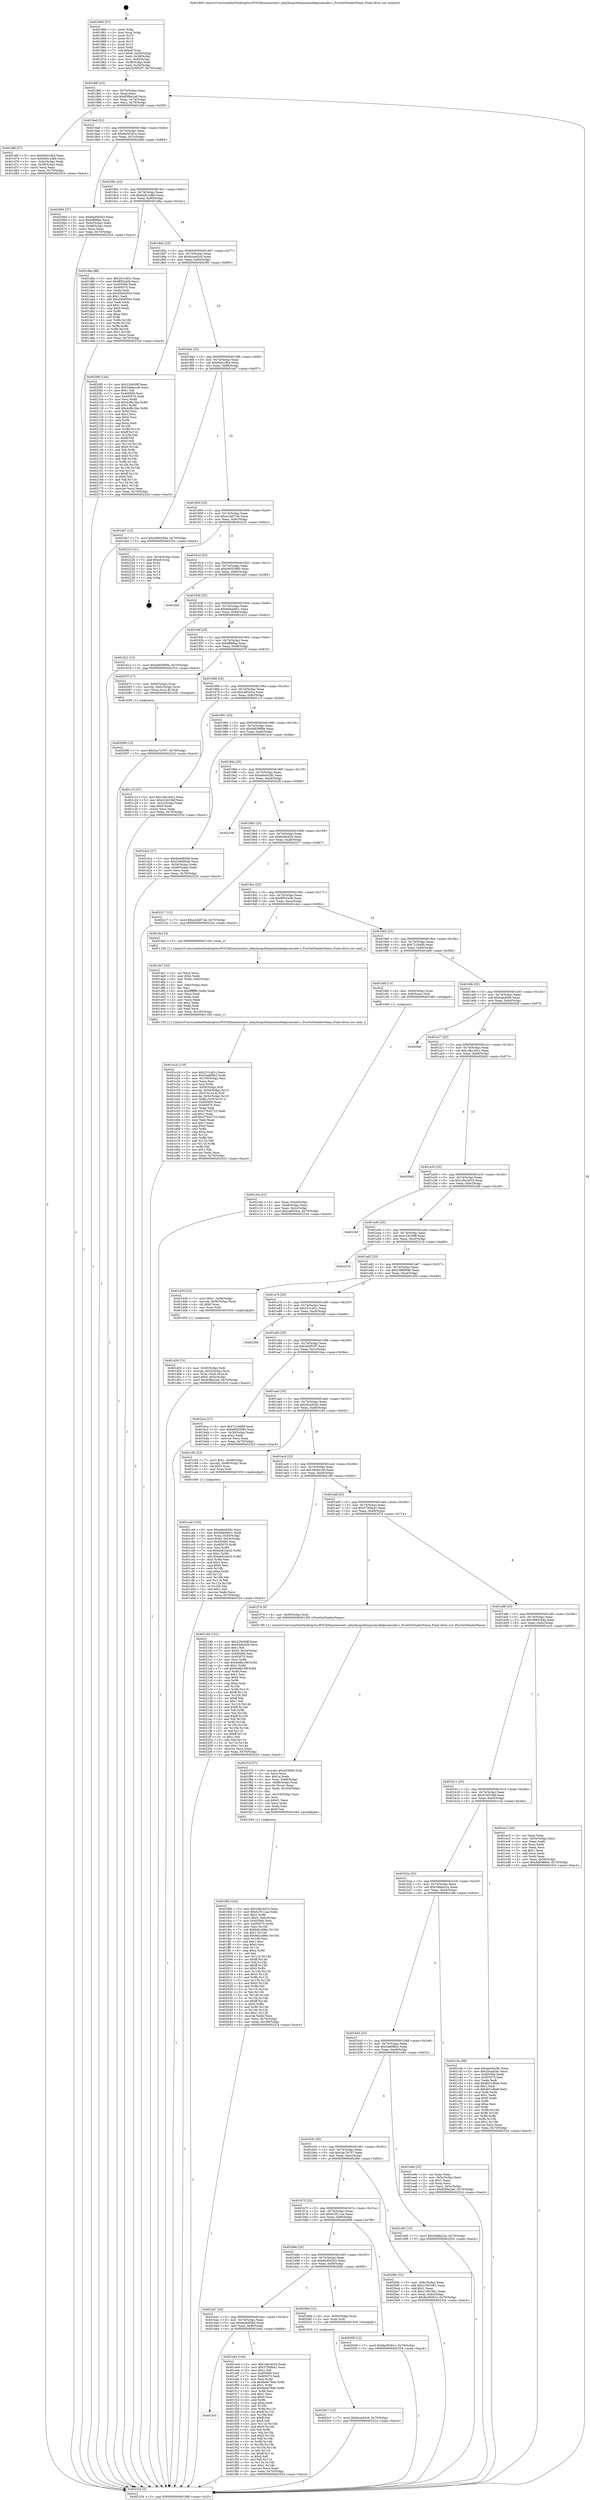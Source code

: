 digraph "0x401860" {
  label = "0x401860 (/mnt/c/Users/mathe/Desktop/tcc/POCII/binaries/extr_labq3map2libspicomodelpicomodel.c_PicoGetShaderName_Final-ollvm.out::main(0))"
  labelloc = "t"
  node[shape=record]

  Entry [label="",width=0.3,height=0.3,shape=circle,fillcolor=black,style=filled]
  "0x40188f" [label="{
     0x40188f [23]\l
     | [instrs]\l
     &nbsp;&nbsp;0x40188f \<+3\>: mov -0x70(%rbp),%eax\l
     &nbsp;&nbsp;0x401892 \<+2\>: mov %eax,%ecx\l
     &nbsp;&nbsp;0x401894 \<+6\>: sub $0x83fbe2a9,%ecx\l
     &nbsp;&nbsp;0x40189a \<+3\>: mov %eax,-0x74(%rbp)\l
     &nbsp;&nbsp;0x40189d \<+3\>: mov %ecx,-0x78(%rbp)\l
     &nbsp;&nbsp;0x4018a0 \<+6\>: je 0000000000401d6f \<main+0x50f\>\l
  }"]
  "0x401d6f" [label="{
     0x401d6f [27]\l
     | [instrs]\l
     &nbsp;&nbsp;0x401d6f \<+5\>: mov $0x9dd1cfb4,%eax\l
     &nbsp;&nbsp;0x401d74 \<+5\>: mov $0x9a5c1dbb,%ecx\l
     &nbsp;&nbsp;0x401d79 \<+3\>: mov -0x5c(%rbp),%edx\l
     &nbsp;&nbsp;0x401d7c \<+3\>: cmp -0x58(%rbp),%edx\l
     &nbsp;&nbsp;0x401d7f \<+3\>: cmovl %ecx,%eax\l
     &nbsp;&nbsp;0x401d82 \<+3\>: mov %eax,-0x70(%rbp)\l
     &nbsp;&nbsp;0x401d85 \<+5\>: jmp 0000000000402324 \<main+0xac4\>\l
  }"]
  "0x4018a6" [label="{
     0x4018a6 [22]\l
     | [instrs]\l
     &nbsp;&nbsp;0x4018a6 \<+5\>: jmp 00000000004018ab \<main+0x4b\>\l
     &nbsp;&nbsp;0x4018ab \<+3\>: mov -0x74(%rbp),%eax\l
     &nbsp;&nbsp;0x4018ae \<+5\>: sub $0x8a39281e,%eax\l
     &nbsp;&nbsp;0x4018b3 \<+3\>: mov %eax,-0x7c(%rbp)\l
     &nbsp;&nbsp;0x4018b6 \<+6\>: je 0000000000402064 \<main+0x804\>\l
  }"]
  Exit [label="",width=0.3,height=0.3,shape=circle,fillcolor=black,style=filled,peripheries=2]
  "0x402064" [label="{
     0x402064 [27]\l
     | [instrs]\l
     &nbsp;&nbsp;0x402064 \<+5\>: mov $0x6bd563b3,%eax\l
     &nbsp;&nbsp;0x402069 \<+5\>: mov $0xbff4ffaa,%ecx\l
     &nbsp;&nbsp;0x40206e \<+3\>: mov -0x6c(%rbp),%edx\l
     &nbsp;&nbsp;0x402071 \<+3\>: cmp -0x48(%rbp),%edx\l
     &nbsp;&nbsp;0x402074 \<+3\>: cmovl %ecx,%eax\l
     &nbsp;&nbsp;0x402077 \<+3\>: mov %eax,-0x70(%rbp)\l
     &nbsp;&nbsp;0x40207a \<+5\>: jmp 0000000000402324 \<main+0xac4\>\l
  }"]
  "0x4018bc" [label="{
     0x4018bc [22]\l
     | [instrs]\l
     &nbsp;&nbsp;0x4018bc \<+5\>: jmp 00000000004018c1 \<main+0x61\>\l
     &nbsp;&nbsp;0x4018c1 \<+3\>: mov -0x74(%rbp),%eax\l
     &nbsp;&nbsp;0x4018c4 \<+5\>: sub $0x9a5c1dbb,%eax\l
     &nbsp;&nbsp;0x4018c9 \<+3\>: mov %eax,-0x80(%rbp)\l
     &nbsp;&nbsp;0x4018cc \<+6\>: je 0000000000401d8a \<main+0x52a\>\l
  }"]
  "0x4020c7" [label="{
     0x4020c7 [12]\l
     | [instrs]\l
     &nbsp;&nbsp;0x4020c7 \<+7\>: movl $0x9cced3c6,-0x70(%rbp)\l
     &nbsp;&nbsp;0x4020ce \<+5\>: jmp 0000000000402324 \<main+0xac4\>\l
  }"]
  "0x401d8a" [label="{
     0x401d8a [88]\l
     | [instrs]\l
     &nbsp;&nbsp;0x401d8a \<+5\>: mov $0x251c4f1c,%eax\l
     &nbsp;&nbsp;0x401d8f \<+5\>: mov $0xff302a0b,%ecx\l
     &nbsp;&nbsp;0x401d94 \<+7\>: mov 0x405060,%edx\l
     &nbsp;&nbsp;0x401d9b \<+7\>: mov 0x405070,%esi\l
     &nbsp;&nbsp;0x401da2 \<+2\>: mov %edx,%edi\l
     &nbsp;&nbsp;0x401da4 \<+6\>: sub $0xd3640504,%edi\l
     &nbsp;&nbsp;0x401daa \<+3\>: sub $0x1,%edi\l
     &nbsp;&nbsp;0x401dad \<+6\>: add $0xd3640504,%edi\l
     &nbsp;&nbsp;0x401db3 \<+3\>: imul %edi,%edx\l
     &nbsp;&nbsp;0x401db6 \<+3\>: and $0x1,%edx\l
     &nbsp;&nbsp;0x401db9 \<+3\>: cmp $0x0,%edx\l
     &nbsp;&nbsp;0x401dbc \<+4\>: sete %r8b\l
     &nbsp;&nbsp;0x401dc0 \<+3\>: cmp $0xa,%esi\l
     &nbsp;&nbsp;0x401dc3 \<+4\>: setl %r9b\l
     &nbsp;&nbsp;0x401dc7 \<+3\>: mov %r8b,%r10b\l
     &nbsp;&nbsp;0x401dca \<+3\>: and %r9b,%r10b\l
     &nbsp;&nbsp;0x401dcd \<+3\>: xor %r9b,%r8b\l
     &nbsp;&nbsp;0x401dd0 \<+3\>: or %r8b,%r10b\l
     &nbsp;&nbsp;0x401dd3 \<+4\>: test $0x1,%r10b\l
     &nbsp;&nbsp;0x401dd7 \<+3\>: cmovne %ecx,%eax\l
     &nbsp;&nbsp;0x401dda \<+3\>: mov %eax,-0x70(%rbp)\l
     &nbsp;&nbsp;0x401ddd \<+5\>: jmp 0000000000402324 \<main+0xac4\>\l
  }"]
  "0x4018d2" [label="{
     0x4018d2 [25]\l
     | [instrs]\l
     &nbsp;&nbsp;0x4018d2 \<+5\>: jmp 00000000004018d7 \<main+0x77\>\l
     &nbsp;&nbsp;0x4018d7 \<+3\>: mov -0x74(%rbp),%eax\l
     &nbsp;&nbsp;0x4018da \<+5\>: sub $0x9cced3c6,%eax\l
     &nbsp;&nbsp;0x4018df \<+6\>: mov %eax,-0x84(%rbp)\l
     &nbsp;&nbsp;0x4018e5 \<+6\>: je 00000000004020f0 \<main+0x890\>\l
  }"]
  "0x402090" [label="{
     0x402090 [12]\l
     | [instrs]\l
     &nbsp;&nbsp;0x402090 \<+7\>: movl $0x5ac7a707,-0x70(%rbp)\l
     &nbsp;&nbsp;0x402097 \<+5\>: jmp 0000000000402324 \<main+0xac4\>\l
  }"]
  "0x4020f0" [label="{
     0x4020f0 [144]\l
     | [instrs]\l
     &nbsp;&nbsp;0x4020f0 \<+5\>: mov $0x229c00ff,%eax\l
     &nbsp;&nbsp;0x4020f5 \<+5\>: mov $0x34ebe1ab,%ecx\l
     &nbsp;&nbsp;0x4020fa \<+2\>: mov $0x1,%dl\l
     &nbsp;&nbsp;0x4020fc \<+7\>: mov 0x405060,%esi\l
     &nbsp;&nbsp;0x402103 \<+7\>: mov 0x405070,%edi\l
     &nbsp;&nbsp;0x40210a \<+3\>: mov %esi,%r8d\l
     &nbsp;&nbsp;0x40210d \<+7\>: sub $0x4cf8c2be,%r8d\l
     &nbsp;&nbsp;0x402114 \<+4\>: sub $0x1,%r8d\l
     &nbsp;&nbsp;0x402118 \<+7\>: add $0x4cf8c2be,%r8d\l
     &nbsp;&nbsp;0x40211f \<+4\>: imul %r8d,%esi\l
     &nbsp;&nbsp;0x402123 \<+3\>: and $0x1,%esi\l
     &nbsp;&nbsp;0x402126 \<+3\>: cmp $0x0,%esi\l
     &nbsp;&nbsp;0x402129 \<+4\>: sete %r9b\l
     &nbsp;&nbsp;0x40212d \<+3\>: cmp $0xa,%edi\l
     &nbsp;&nbsp;0x402130 \<+4\>: setl %r10b\l
     &nbsp;&nbsp;0x402134 \<+3\>: mov %r9b,%r11b\l
     &nbsp;&nbsp;0x402137 \<+4\>: xor $0xff,%r11b\l
     &nbsp;&nbsp;0x40213b \<+3\>: mov %r10b,%bl\l
     &nbsp;&nbsp;0x40213e \<+3\>: xor $0xff,%bl\l
     &nbsp;&nbsp;0x402141 \<+3\>: xor $0x0,%dl\l
     &nbsp;&nbsp;0x402144 \<+3\>: mov %r11b,%r14b\l
     &nbsp;&nbsp;0x402147 \<+4\>: and $0x0,%r14b\l
     &nbsp;&nbsp;0x40214b \<+3\>: and %dl,%r9b\l
     &nbsp;&nbsp;0x40214e \<+3\>: mov %bl,%r15b\l
     &nbsp;&nbsp;0x402151 \<+4\>: and $0x0,%r15b\l
     &nbsp;&nbsp;0x402155 \<+3\>: and %dl,%r10b\l
     &nbsp;&nbsp;0x402158 \<+3\>: or %r9b,%r14b\l
     &nbsp;&nbsp;0x40215b \<+3\>: or %r10b,%r15b\l
     &nbsp;&nbsp;0x40215e \<+3\>: xor %r15b,%r14b\l
     &nbsp;&nbsp;0x402161 \<+3\>: or %bl,%r11b\l
     &nbsp;&nbsp;0x402164 \<+4\>: xor $0xff,%r11b\l
     &nbsp;&nbsp;0x402168 \<+3\>: or $0x0,%dl\l
     &nbsp;&nbsp;0x40216b \<+3\>: and %dl,%r11b\l
     &nbsp;&nbsp;0x40216e \<+3\>: or %r11b,%r14b\l
     &nbsp;&nbsp;0x402171 \<+4\>: test $0x1,%r14b\l
     &nbsp;&nbsp;0x402175 \<+3\>: cmovne %ecx,%eax\l
     &nbsp;&nbsp;0x402178 \<+3\>: mov %eax,-0x70(%rbp)\l
     &nbsp;&nbsp;0x40217b \<+5\>: jmp 0000000000402324 \<main+0xac4\>\l
  }"]
  "0x4018eb" [label="{
     0x4018eb [25]\l
     | [instrs]\l
     &nbsp;&nbsp;0x4018eb \<+5\>: jmp 00000000004018f0 \<main+0x90\>\l
     &nbsp;&nbsp;0x4018f0 \<+3\>: mov -0x74(%rbp),%eax\l
     &nbsp;&nbsp;0x4018f3 \<+5\>: sub $0x9dd1cfb4,%eax\l
     &nbsp;&nbsp;0x4018f8 \<+6\>: mov %eax,-0x88(%rbp)\l
     &nbsp;&nbsp;0x4018fe \<+6\>: je 0000000000401eb7 \<main+0x657\>\l
  }"]
  "0x401fb6" [label="{
     0x401fb6 [162]\l
     | [instrs]\l
     &nbsp;&nbsp;0x401fb6 \<+5\>: mov $0x1dbc4d1b,%ecx\l
     &nbsp;&nbsp;0x401fbb \<+5\>: mov $0x61f511aa,%edx\l
     &nbsp;&nbsp;0x401fc0 \<+3\>: mov $0x1,%r8b\l
     &nbsp;&nbsp;0x401fc3 \<+7\>: movl $0x0,-0x6c(%rbp)\l
     &nbsp;&nbsp;0x401fca \<+7\>: mov 0x405060,%esi\l
     &nbsp;&nbsp;0x401fd1 \<+8\>: mov 0x405070,%r9d\l
     &nbsp;&nbsp;0x401fd9 \<+3\>: mov %esi,%r10d\l
     &nbsp;&nbsp;0x401fdc \<+7\>: sub $0x9d2cd9bc,%r10d\l
     &nbsp;&nbsp;0x401fe3 \<+4\>: sub $0x1,%r10d\l
     &nbsp;&nbsp;0x401fe7 \<+7\>: add $0x9d2cd9bc,%r10d\l
     &nbsp;&nbsp;0x401fee \<+4\>: imul %r10d,%esi\l
     &nbsp;&nbsp;0x401ff2 \<+3\>: and $0x1,%esi\l
     &nbsp;&nbsp;0x401ff5 \<+3\>: cmp $0x0,%esi\l
     &nbsp;&nbsp;0x401ff8 \<+4\>: sete %r11b\l
     &nbsp;&nbsp;0x401ffc \<+4\>: cmp $0xa,%r9d\l
     &nbsp;&nbsp;0x402000 \<+3\>: setl %bl\l
     &nbsp;&nbsp;0x402003 \<+3\>: mov %r11b,%r14b\l
     &nbsp;&nbsp;0x402006 \<+4\>: xor $0xff,%r14b\l
     &nbsp;&nbsp;0x40200a \<+3\>: mov %bl,%r15b\l
     &nbsp;&nbsp;0x40200d \<+4\>: xor $0xff,%r15b\l
     &nbsp;&nbsp;0x402011 \<+4\>: xor $0x0,%r8b\l
     &nbsp;&nbsp;0x402015 \<+3\>: mov %r14b,%r12b\l
     &nbsp;&nbsp;0x402018 \<+4\>: and $0x0,%r12b\l
     &nbsp;&nbsp;0x40201c \<+3\>: and %r8b,%r11b\l
     &nbsp;&nbsp;0x40201f \<+3\>: mov %r15b,%r13b\l
     &nbsp;&nbsp;0x402022 \<+4\>: and $0x0,%r13b\l
     &nbsp;&nbsp;0x402026 \<+3\>: and %r8b,%bl\l
     &nbsp;&nbsp;0x402029 \<+3\>: or %r11b,%r12b\l
     &nbsp;&nbsp;0x40202c \<+3\>: or %bl,%r13b\l
     &nbsp;&nbsp;0x40202f \<+3\>: xor %r13b,%r12b\l
     &nbsp;&nbsp;0x402032 \<+3\>: or %r15b,%r14b\l
     &nbsp;&nbsp;0x402035 \<+4\>: xor $0xff,%r14b\l
     &nbsp;&nbsp;0x402039 \<+4\>: or $0x0,%r8b\l
     &nbsp;&nbsp;0x40203d \<+3\>: and %r8b,%r14b\l
     &nbsp;&nbsp;0x402040 \<+3\>: or %r14b,%r12b\l
     &nbsp;&nbsp;0x402043 \<+4\>: test $0x1,%r12b\l
     &nbsp;&nbsp;0x402047 \<+3\>: cmovne %edx,%ecx\l
     &nbsp;&nbsp;0x40204a \<+3\>: mov %ecx,-0x70(%rbp)\l
     &nbsp;&nbsp;0x40204d \<+6\>: mov %eax,-0x108(%rbp)\l
     &nbsp;&nbsp;0x402053 \<+5\>: jmp 0000000000402324 \<main+0xac4\>\l
  }"]
  "0x401eb7" [label="{
     0x401eb7 [12]\l
     | [instrs]\l
     &nbsp;&nbsp;0x401eb7 \<+7\>: movl $0x399d184a,-0x70(%rbp)\l
     &nbsp;&nbsp;0x401ebe \<+5\>: jmp 0000000000402324 \<main+0xac4\>\l
  }"]
  "0x401904" [label="{
     0x401904 [25]\l
     | [instrs]\l
     &nbsp;&nbsp;0x401904 \<+5\>: jmp 0000000000401909 \<main+0xa9\>\l
     &nbsp;&nbsp;0x401909 \<+3\>: mov -0x74(%rbp),%eax\l
     &nbsp;&nbsp;0x40190c \<+5\>: sub $0xa1dd57ab,%eax\l
     &nbsp;&nbsp;0x401911 \<+6\>: mov %eax,-0x8c(%rbp)\l
     &nbsp;&nbsp;0x401917 \<+6\>: je 0000000000402223 \<main+0x9c3\>\l
  }"]
  "0x401f7d" [label="{
     0x401f7d [57]\l
     | [instrs]\l
     &nbsp;&nbsp;0x401f7d \<+10\>: movabs $0x4030b6,%rdi\l
     &nbsp;&nbsp;0x401f87 \<+2\>: xor %ecx,%ecx\l
     &nbsp;&nbsp;0x401f89 \<+5\>: mov $0x1a,%edx\l
     &nbsp;&nbsp;0x401f8e \<+4\>: mov %rax,-0x68(%rbp)\l
     &nbsp;&nbsp;0x401f92 \<+4\>: mov -0x68(%rbp),%rax\l
     &nbsp;&nbsp;0x401f96 \<+3\>: movsbl (%rax),%eax\l
     &nbsp;&nbsp;0x401f99 \<+6\>: mov %edx,-0x104(%rbp)\l
     &nbsp;&nbsp;0x401f9f \<+1\>: cltd\l
     &nbsp;&nbsp;0x401fa0 \<+6\>: mov -0x104(%rbp),%esi\l
     &nbsp;&nbsp;0x401fa6 \<+2\>: idiv %esi\l
     &nbsp;&nbsp;0x401fa8 \<+3\>: sub $0x61,%ecx\l
     &nbsp;&nbsp;0x401fab \<+2\>: sub %ecx,%edx\l
     &nbsp;&nbsp;0x401fad \<+2\>: mov %edx,%esi\l
     &nbsp;&nbsp;0x401faf \<+2\>: mov $0x0,%al\l
     &nbsp;&nbsp;0x401fb1 \<+5\>: call 0000000000401040 \<printf@plt\>\l
     | [calls]\l
     &nbsp;&nbsp;0x401040 \{1\} (unknown)\l
  }"]
  "0x402223" [label="{
     0x402223 [21]\l
     | [instrs]\l
     &nbsp;&nbsp;0x402223 \<+3\>: mov -0x34(%rbp),%eax\l
     &nbsp;&nbsp;0x402226 \<+7\>: add $0xe8,%rsp\l
     &nbsp;&nbsp;0x40222d \<+1\>: pop %rbx\l
     &nbsp;&nbsp;0x40222e \<+2\>: pop %r12\l
     &nbsp;&nbsp;0x402230 \<+2\>: pop %r13\l
     &nbsp;&nbsp;0x402232 \<+2\>: pop %r14\l
     &nbsp;&nbsp;0x402234 \<+2\>: pop %r15\l
     &nbsp;&nbsp;0x402236 \<+1\>: pop %rbp\l
     &nbsp;&nbsp;0x402237 \<+1\>: ret\l
  }"]
  "0x40191d" [label="{
     0x40191d [25]\l
     | [instrs]\l
     &nbsp;&nbsp;0x40191d \<+5\>: jmp 0000000000401922 \<main+0xc2\>\l
     &nbsp;&nbsp;0x401922 \<+3\>: mov -0x74(%rbp),%eax\l
     &nbsp;&nbsp;0x401925 \<+5\>: sub $0xb6052980,%eax\l
     &nbsp;&nbsp;0x40192a \<+6\>: mov %eax,-0x90(%rbp)\l
     &nbsp;&nbsp;0x401930 \<+6\>: je 0000000000401be5 \<main+0x385\>\l
  }"]
  "0x401bc0" [label="{
     0x401bc0\l
  }", style=dashed]
  "0x401be5" [label="{
     0x401be5\l
  }", style=dashed]
  "0x401936" [label="{
     0x401936 [25]\l
     | [instrs]\l
     &nbsp;&nbsp;0x401936 \<+5\>: jmp 000000000040193b \<main+0xdb\>\l
     &nbsp;&nbsp;0x40193b \<+3\>: mov -0x74(%rbp),%eax\l
     &nbsp;&nbsp;0x40193e \<+5\>: sub $0xb64ab9c1,%eax\l
     &nbsp;&nbsp;0x401943 \<+6\>: mov %eax,-0x94(%rbp)\l
     &nbsp;&nbsp;0x401949 \<+6\>: je 0000000000401d12 \<main+0x4b2\>\l
  }"]
  "0x401ee4" [label="{
     0x401ee4 [144]\l
     | [instrs]\l
     &nbsp;&nbsp;0x401ee4 \<+5\>: mov $0x1dbc4d1b,%eax\l
     &nbsp;&nbsp;0x401ee9 \<+5\>: mov $0x375f4b41,%ecx\l
     &nbsp;&nbsp;0x401eee \<+2\>: mov $0x1,%dl\l
     &nbsp;&nbsp;0x401ef0 \<+7\>: mov 0x405060,%esi\l
     &nbsp;&nbsp;0x401ef7 \<+7\>: mov 0x405070,%edi\l
     &nbsp;&nbsp;0x401efe \<+3\>: mov %esi,%r8d\l
     &nbsp;&nbsp;0x401f01 \<+7\>: sub $0x9a6e79de,%r8d\l
     &nbsp;&nbsp;0x401f08 \<+4\>: sub $0x1,%r8d\l
     &nbsp;&nbsp;0x401f0c \<+7\>: add $0x9a6e79de,%r8d\l
     &nbsp;&nbsp;0x401f13 \<+4\>: imul %r8d,%esi\l
     &nbsp;&nbsp;0x401f17 \<+3\>: and $0x1,%esi\l
     &nbsp;&nbsp;0x401f1a \<+3\>: cmp $0x0,%esi\l
     &nbsp;&nbsp;0x401f1d \<+4\>: sete %r9b\l
     &nbsp;&nbsp;0x401f21 \<+3\>: cmp $0xa,%edi\l
     &nbsp;&nbsp;0x401f24 \<+4\>: setl %r10b\l
     &nbsp;&nbsp;0x401f28 \<+3\>: mov %r9b,%r11b\l
     &nbsp;&nbsp;0x401f2b \<+4\>: xor $0xff,%r11b\l
     &nbsp;&nbsp;0x401f2f \<+3\>: mov %r10b,%bl\l
     &nbsp;&nbsp;0x401f32 \<+3\>: xor $0xff,%bl\l
     &nbsp;&nbsp;0x401f35 \<+3\>: xor $0x0,%dl\l
     &nbsp;&nbsp;0x401f38 \<+3\>: mov %r11b,%r14b\l
     &nbsp;&nbsp;0x401f3b \<+4\>: and $0x0,%r14b\l
     &nbsp;&nbsp;0x401f3f \<+3\>: and %dl,%r9b\l
     &nbsp;&nbsp;0x401f42 \<+3\>: mov %bl,%r15b\l
     &nbsp;&nbsp;0x401f45 \<+4\>: and $0x0,%r15b\l
     &nbsp;&nbsp;0x401f49 \<+3\>: and %dl,%r10b\l
     &nbsp;&nbsp;0x401f4c \<+3\>: or %r9b,%r14b\l
     &nbsp;&nbsp;0x401f4f \<+3\>: or %r10b,%r15b\l
     &nbsp;&nbsp;0x401f52 \<+3\>: xor %r15b,%r14b\l
     &nbsp;&nbsp;0x401f55 \<+3\>: or %bl,%r11b\l
     &nbsp;&nbsp;0x401f58 \<+4\>: xor $0xff,%r11b\l
     &nbsp;&nbsp;0x401f5c \<+3\>: or $0x0,%dl\l
     &nbsp;&nbsp;0x401f5f \<+3\>: and %dl,%r11b\l
     &nbsp;&nbsp;0x401f62 \<+3\>: or %r11b,%r14b\l
     &nbsp;&nbsp;0x401f65 \<+4\>: test $0x1,%r14b\l
     &nbsp;&nbsp;0x401f69 \<+3\>: cmovne %ecx,%eax\l
     &nbsp;&nbsp;0x401f6c \<+3\>: mov %eax,-0x70(%rbp)\l
     &nbsp;&nbsp;0x401f6f \<+5\>: jmp 0000000000402324 \<main+0xac4\>\l
  }"]
  "0x401d12" [label="{
     0x401d12 [12]\l
     | [instrs]\l
     &nbsp;&nbsp;0x401d12 \<+7\>: movl $0xdd85889e,-0x70(%rbp)\l
     &nbsp;&nbsp;0x401d19 \<+5\>: jmp 0000000000402324 \<main+0xac4\>\l
  }"]
  "0x40194f" [label="{
     0x40194f [25]\l
     | [instrs]\l
     &nbsp;&nbsp;0x40194f \<+5\>: jmp 0000000000401954 \<main+0xf4\>\l
     &nbsp;&nbsp;0x401954 \<+3\>: mov -0x74(%rbp),%eax\l
     &nbsp;&nbsp;0x401957 \<+5\>: sub $0xbff4ffaa,%eax\l
     &nbsp;&nbsp;0x40195c \<+6\>: mov %eax,-0x98(%rbp)\l
     &nbsp;&nbsp;0x401962 \<+6\>: je 000000000040207f \<main+0x81f\>\l
  }"]
  "0x401ba7" [label="{
     0x401ba7 [25]\l
     | [instrs]\l
     &nbsp;&nbsp;0x401ba7 \<+5\>: jmp 0000000000401bac \<main+0x34c\>\l
     &nbsp;&nbsp;0x401bac \<+3\>: mov -0x74(%rbp),%eax\l
     &nbsp;&nbsp;0x401baf \<+5\>: sub $0x6e4d856d,%eax\l
     &nbsp;&nbsp;0x401bb4 \<+6\>: mov %eax,-0xf8(%rbp)\l
     &nbsp;&nbsp;0x401bba \<+6\>: je 0000000000401ee4 \<main+0x684\>\l
  }"]
  "0x40207f" [label="{
     0x40207f [17]\l
     | [instrs]\l
     &nbsp;&nbsp;0x40207f \<+4\>: mov -0x50(%rbp),%rax\l
     &nbsp;&nbsp;0x402083 \<+4\>: movslq -0x6c(%rbp),%rcx\l
     &nbsp;&nbsp;0x402087 \<+4\>: mov (%rax,%rcx,8),%rdi\l
     &nbsp;&nbsp;0x40208b \<+5\>: call 0000000000401030 \<free@plt\>\l
     | [calls]\l
     &nbsp;&nbsp;0x401030 \{1\} (unknown)\l
  }"]
  "0x401968" [label="{
     0x401968 [25]\l
     | [instrs]\l
     &nbsp;&nbsp;0x401968 \<+5\>: jmp 000000000040196d \<main+0x10d\>\l
     &nbsp;&nbsp;0x40196d \<+3\>: mov -0x74(%rbp),%eax\l
     &nbsp;&nbsp;0x401970 \<+5\>: sub $0xcaf043ca,%eax\l
     &nbsp;&nbsp;0x401975 \<+6\>: mov %eax,-0x9c(%rbp)\l
     &nbsp;&nbsp;0x40197b \<+6\>: je 0000000000401c1f \<main+0x3bf\>\l
  }"]
  "0x4020bb" [label="{
     0x4020bb [12]\l
     | [instrs]\l
     &nbsp;&nbsp;0x4020bb \<+4\>: mov -0x50(%rbp),%rax\l
     &nbsp;&nbsp;0x4020bf \<+3\>: mov %rax,%rdi\l
     &nbsp;&nbsp;0x4020c2 \<+5\>: call 0000000000401030 \<free@plt\>\l
     | [calls]\l
     &nbsp;&nbsp;0x401030 \{1\} (unknown)\l
  }"]
  "0x401c1f" [label="{
     0x401c1f [27]\l
     | [instrs]\l
     &nbsp;&nbsp;0x401c1f \<+5\>: mov $0x1db1e0c2,%eax\l
     &nbsp;&nbsp;0x401c24 \<+5\>: mov $0x41b018ef,%ecx\l
     &nbsp;&nbsp;0x401c29 \<+3\>: mov -0x2c(%rbp),%edx\l
     &nbsp;&nbsp;0x401c2c \<+3\>: cmp $0x0,%edx\l
     &nbsp;&nbsp;0x401c2f \<+3\>: cmove %ecx,%eax\l
     &nbsp;&nbsp;0x401c32 \<+3\>: mov %eax,-0x70(%rbp)\l
     &nbsp;&nbsp;0x401c35 \<+5\>: jmp 0000000000402324 \<main+0xac4\>\l
  }"]
  "0x401981" [label="{
     0x401981 [25]\l
     | [instrs]\l
     &nbsp;&nbsp;0x401981 \<+5\>: jmp 0000000000401986 \<main+0x126\>\l
     &nbsp;&nbsp;0x401986 \<+3\>: mov -0x74(%rbp),%eax\l
     &nbsp;&nbsp;0x401989 \<+5\>: sub $0xdd85889e,%eax\l
     &nbsp;&nbsp;0x40198e \<+6\>: mov %eax,-0xa0(%rbp)\l
     &nbsp;&nbsp;0x401994 \<+6\>: je 0000000000401d1e \<main+0x4be\>\l
  }"]
  "0x401b8e" [label="{
     0x401b8e [25]\l
     | [instrs]\l
     &nbsp;&nbsp;0x401b8e \<+5\>: jmp 0000000000401b93 \<main+0x333\>\l
     &nbsp;&nbsp;0x401b93 \<+3\>: mov -0x74(%rbp),%eax\l
     &nbsp;&nbsp;0x401b96 \<+5\>: sub $0x6bd563b3,%eax\l
     &nbsp;&nbsp;0x401b9b \<+6\>: mov %eax,-0xf4(%rbp)\l
     &nbsp;&nbsp;0x401ba1 \<+6\>: je 00000000004020bb \<main+0x85b\>\l
  }"]
  "0x401d1e" [label="{
     0x401d1e [27]\l
     | [instrs]\l
     &nbsp;&nbsp;0x401d1e \<+5\>: mov $0x6e4d856d,%eax\l
     &nbsp;&nbsp;0x401d23 \<+5\>: mov $0x238890db,%ecx\l
     &nbsp;&nbsp;0x401d28 \<+3\>: mov -0x54(%rbp),%edx\l
     &nbsp;&nbsp;0x401d2b \<+3\>: cmp -0x48(%rbp),%edx\l
     &nbsp;&nbsp;0x401d2e \<+3\>: cmovl %ecx,%eax\l
     &nbsp;&nbsp;0x401d31 \<+3\>: mov %eax,-0x70(%rbp)\l
     &nbsp;&nbsp;0x401d34 \<+5\>: jmp 0000000000402324 \<main+0xac4\>\l
  }"]
  "0x40199a" [label="{
     0x40199a [25]\l
     | [instrs]\l
     &nbsp;&nbsp;0x40199a \<+5\>: jmp 000000000040199f \<main+0x13f\>\l
     &nbsp;&nbsp;0x40199f \<+3\>: mov -0x74(%rbp),%eax\l
     &nbsp;&nbsp;0x4019a2 \<+5\>: sub $0xeeb4428c,%eax\l
     &nbsp;&nbsp;0x4019a7 \<+6\>: mov %eax,-0xa4(%rbp)\l
     &nbsp;&nbsp;0x4019ad \<+6\>: je 0000000000402238 \<main+0x9d8\>\l
  }"]
  "0x402058" [label="{
     0x402058 [12]\l
     | [instrs]\l
     &nbsp;&nbsp;0x402058 \<+7\>: movl $0x8a39281e,-0x70(%rbp)\l
     &nbsp;&nbsp;0x40205f \<+5\>: jmp 0000000000402324 \<main+0xac4\>\l
  }"]
  "0x402238" [label="{
     0x402238\l
  }", style=dashed]
  "0x4019b3" [label="{
     0x4019b3 [25]\l
     | [instrs]\l
     &nbsp;&nbsp;0x4019b3 \<+5\>: jmp 00000000004019b8 \<main+0x158\>\l
     &nbsp;&nbsp;0x4019b8 \<+3\>: mov -0x74(%rbp),%eax\l
     &nbsp;&nbsp;0x4019bb \<+5\>: sub $0xfcb6c62b,%eax\l
     &nbsp;&nbsp;0x4019c0 \<+6\>: mov %eax,-0xa8(%rbp)\l
     &nbsp;&nbsp;0x4019c6 \<+6\>: je 0000000000402217 \<main+0x9b7\>\l
  }"]
  "0x401b75" [label="{
     0x401b75 [25]\l
     | [instrs]\l
     &nbsp;&nbsp;0x401b75 \<+5\>: jmp 0000000000401b7a \<main+0x31a\>\l
     &nbsp;&nbsp;0x401b7a \<+3\>: mov -0x74(%rbp),%eax\l
     &nbsp;&nbsp;0x401b7d \<+5\>: sub $0x61f511aa,%eax\l
     &nbsp;&nbsp;0x401b82 \<+6\>: mov %eax,-0xf0(%rbp)\l
     &nbsp;&nbsp;0x401b88 \<+6\>: je 0000000000402058 \<main+0x7f8\>\l
  }"]
  "0x402217" [label="{
     0x402217 [12]\l
     | [instrs]\l
     &nbsp;&nbsp;0x402217 \<+7\>: movl $0xa1dd57ab,-0x70(%rbp)\l
     &nbsp;&nbsp;0x40221e \<+5\>: jmp 0000000000402324 \<main+0xac4\>\l
  }"]
  "0x4019cc" [label="{
     0x4019cc [25]\l
     | [instrs]\l
     &nbsp;&nbsp;0x4019cc \<+5\>: jmp 00000000004019d1 \<main+0x171\>\l
     &nbsp;&nbsp;0x4019d1 \<+3\>: mov -0x74(%rbp),%eax\l
     &nbsp;&nbsp;0x4019d4 \<+5\>: sub $0xff302a0b,%eax\l
     &nbsp;&nbsp;0x4019d9 \<+6\>: mov %eax,-0xac(%rbp)\l
     &nbsp;&nbsp;0x4019df \<+6\>: je 0000000000401de2 \<main+0x582\>\l
  }"]
  "0x40209c" [label="{
     0x40209c [31]\l
     | [instrs]\l
     &nbsp;&nbsp;0x40209c \<+3\>: mov -0x6c(%rbp),%eax\l
     &nbsp;&nbsp;0x40209f \<+5\>: add $0x21991b61,%eax\l
     &nbsp;&nbsp;0x4020a4 \<+3\>: add $0x1,%eax\l
     &nbsp;&nbsp;0x4020a7 \<+5\>: sub $0x21991b61,%eax\l
     &nbsp;&nbsp;0x4020ac \<+3\>: mov %eax,-0x6c(%rbp)\l
     &nbsp;&nbsp;0x4020af \<+7\>: movl $0x8a39281e,-0x70(%rbp)\l
     &nbsp;&nbsp;0x4020b6 \<+5\>: jmp 0000000000402324 \<main+0xac4\>\l
  }"]
  "0x401de2" [label="{
     0x401de2 [5]\l
     | [instrs]\l
     &nbsp;&nbsp;0x401de2 \<+5\>: call 0000000000401160 \<next_i\>\l
     | [calls]\l
     &nbsp;&nbsp;0x401160 \{1\} (/mnt/c/Users/mathe/Desktop/tcc/POCII/binaries/extr_labq3map2libspicomodelpicomodel.c_PicoGetShaderName_Final-ollvm.out::next_i)\l
  }"]
  "0x4019e5" [label="{
     0x4019e5 [25]\l
     | [instrs]\l
     &nbsp;&nbsp;0x4019e5 \<+5\>: jmp 00000000004019ea \<main+0x18a\>\l
     &nbsp;&nbsp;0x4019ea \<+3\>: mov -0x74(%rbp),%eax\l
     &nbsp;&nbsp;0x4019ed \<+5\>: sub $0x7216dd9,%eax\l
     &nbsp;&nbsp;0x4019f2 \<+6\>: mov %eax,-0xb0(%rbp)\l
     &nbsp;&nbsp;0x4019f8 \<+6\>: je 0000000000401bfd \<main+0x39d\>\l
  }"]
  "0x401b5c" [label="{
     0x401b5c [25]\l
     | [instrs]\l
     &nbsp;&nbsp;0x401b5c \<+5\>: jmp 0000000000401b61 \<main+0x301\>\l
     &nbsp;&nbsp;0x401b61 \<+3\>: mov -0x74(%rbp),%eax\l
     &nbsp;&nbsp;0x401b64 \<+5\>: sub $0x5ac7a707,%eax\l
     &nbsp;&nbsp;0x401b69 \<+6\>: mov %eax,-0xec(%rbp)\l
     &nbsp;&nbsp;0x401b6f \<+6\>: je 000000000040209c \<main+0x83c\>\l
  }"]
  "0x401bfd" [label="{
     0x401bfd [13]\l
     | [instrs]\l
     &nbsp;&nbsp;0x401bfd \<+4\>: mov -0x40(%rbp),%rax\l
     &nbsp;&nbsp;0x401c01 \<+4\>: mov 0x8(%rax),%rdi\l
     &nbsp;&nbsp;0x401c05 \<+5\>: call 0000000000401060 \<atoi@plt\>\l
     | [calls]\l
     &nbsp;&nbsp;0x401060 \{1\} (unknown)\l
  }"]
  "0x4019fe" [label="{
     0x4019fe [25]\l
     | [instrs]\l
     &nbsp;&nbsp;0x4019fe \<+5\>: jmp 0000000000401a03 \<main+0x1a3\>\l
     &nbsp;&nbsp;0x401a03 \<+3\>: mov -0x74(%rbp),%eax\l
     &nbsp;&nbsp;0x401a06 \<+5\>: sub $0xb4ad506,%eax\l
     &nbsp;&nbsp;0x401a0b \<+6\>: mov %eax,-0xb4(%rbp)\l
     &nbsp;&nbsp;0x401a11 \<+6\>: je 00000000004020df \<main+0x87f\>\l
  }"]
  "0x401e92" [label="{
     0x401e92 [12]\l
     | [instrs]\l
     &nbsp;&nbsp;0x401e92 \<+7\>: movl $0x54b8a22e,-0x70(%rbp)\l
     &nbsp;&nbsp;0x401e99 \<+5\>: jmp 0000000000402324 \<main+0xac4\>\l
  }"]
  "0x4020df" [label="{
     0x4020df\l
  }", style=dashed]
  "0x401a17" [label="{
     0x401a17 [25]\l
     | [instrs]\l
     &nbsp;&nbsp;0x401a17 \<+5\>: jmp 0000000000401a1c \<main+0x1bc\>\l
     &nbsp;&nbsp;0x401a1c \<+3\>: mov -0x74(%rbp),%eax\l
     &nbsp;&nbsp;0x401a1f \<+5\>: sub $0x1db1e0c2,%eax\l
     &nbsp;&nbsp;0x401a24 \<+6\>: mov %eax,-0xb8(%rbp)\l
     &nbsp;&nbsp;0x401a2a \<+6\>: je 00000000004020d3 \<main+0x873\>\l
  }"]
  "0x401b43" [label="{
     0x401b43 [25]\l
     | [instrs]\l
     &nbsp;&nbsp;0x401b43 \<+5\>: jmp 0000000000401b48 \<main+0x2e8\>\l
     &nbsp;&nbsp;0x401b48 \<+3\>: mov -0x74(%rbp),%eax\l
     &nbsp;&nbsp;0x401b4b \<+5\>: sub $0x5aa6f6b2,%eax\l
     &nbsp;&nbsp;0x401b50 \<+6\>: mov %eax,-0xe8(%rbp)\l
     &nbsp;&nbsp;0x401b56 \<+6\>: je 0000000000401e92 \<main+0x632\>\l
  }"]
  "0x4020d3" [label="{
     0x4020d3\l
  }", style=dashed]
  "0x401a30" [label="{
     0x401a30 [25]\l
     | [instrs]\l
     &nbsp;&nbsp;0x401a30 \<+5\>: jmp 0000000000401a35 \<main+0x1d5\>\l
     &nbsp;&nbsp;0x401a35 \<+3\>: mov -0x74(%rbp),%eax\l
     &nbsp;&nbsp;0x401a38 \<+5\>: sub $0x1dbc4d1b,%eax\l
     &nbsp;&nbsp;0x401a3d \<+6\>: mov %eax,-0xbc(%rbp)\l
     &nbsp;&nbsp;0x401a43 \<+6\>: je 00000000004022bf \<main+0xa5f\>\l
  }"]
  "0x401e9e" [label="{
     0x401e9e [25]\l
     | [instrs]\l
     &nbsp;&nbsp;0x401e9e \<+2\>: xor %eax,%eax\l
     &nbsp;&nbsp;0x401ea0 \<+3\>: mov -0x5c(%rbp),%ecx\l
     &nbsp;&nbsp;0x401ea3 \<+3\>: sub $0x1,%eax\l
     &nbsp;&nbsp;0x401ea6 \<+2\>: sub %eax,%ecx\l
     &nbsp;&nbsp;0x401ea8 \<+3\>: mov %ecx,-0x5c(%rbp)\l
     &nbsp;&nbsp;0x401eab \<+7\>: movl $0x83fbe2a9,-0x70(%rbp)\l
     &nbsp;&nbsp;0x401eb2 \<+5\>: jmp 0000000000402324 \<main+0xac4\>\l
  }"]
  "0x4022bf" [label="{
     0x4022bf\l
  }", style=dashed]
  "0x401a49" [label="{
     0x401a49 [25]\l
     | [instrs]\l
     &nbsp;&nbsp;0x401a49 \<+5\>: jmp 0000000000401a4e \<main+0x1ee\>\l
     &nbsp;&nbsp;0x401a4e \<+3\>: mov -0x74(%rbp),%eax\l
     &nbsp;&nbsp;0x401a51 \<+5\>: sub $0x229c00ff,%eax\l
     &nbsp;&nbsp;0x401a56 \<+6\>: mov %eax,-0xc0(%rbp)\l
     &nbsp;&nbsp;0x401a5c \<+6\>: je 0000000000402316 \<main+0xab6\>\l
  }"]
  "0x401e1b" [label="{
     0x401e1b [119]\l
     | [instrs]\l
     &nbsp;&nbsp;0x401e1b \<+5\>: mov $0x251c4f1c,%ecx\l
     &nbsp;&nbsp;0x401e20 \<+5\>: mov $0x5aa6f6b2,%edx\l
     &nbsp;&nbsp;0x401e25 \<+6\>: mov -0x100(%rbp),%esi\l
     &nbsp;&nbsp;0x401e2b \<+3\>: imul %eax,%esi\l
     &nbsp;&nbsp;0x401e2e \<+3\>: mov %sil,%r8b\l
     &nbsp;&nbsp;0x401e31 \<+4\>: mov -0x50(%rbp),%r9\l
     &nbsp;&nbsp;0x401e35 \<+4\>: movslq -0x54(%rbp),%r10\l
     &nbsp;&nbsp;0x401e39 \<+4\>: mov (%r9,%r10,8),%r9\l
     &nbsp;&nbsp;0x401e3d \<+4\>: movslq -0x5c(%rbp),%r10\l
     &nbsp;&nbsp;0x401e41 \<+4\>: mov %r8b,(%r9,%r10,1)\l
     &nbsp;&nbsp;0x401e45 \<+7\>: mov 0x405060,%eax\l
     &nbsp;&nbsp;0x401e4c \<+7\>: mov 0x405070,%esi\l
     &nbsp;&nbsp;0x401e53 \<+2\>: mov %eax,%edi\l
     &nbsp;&nbsp;0x401e55 \<+6\>: sub $0x37645722,%edi\l
     &nbsp;&nbsp;0x401e5b \<+3\>: sub $0x1,%edi\l
     &nbsp;&nbsp;0x401e5e \<+6\>: add $0x37645722,%edi\l
     &nbsp;&nbsp;0x401e64 \<+3\>: imul %edi,%eax\l
     &nbsp;&nbsp;0x401e67 \<+3\>: and $0x1,%eax\l
     &nbsp;&nbsp;0x401e6a \<+3\>: cmp $0x0,%eax\l
     &nbsp;&nbsp;0x401e6d \<+4\>: sete %r8b\l
     &nbsp;&nbsp;0x401e71 \<+3\>: cmp $0xa,%esi\l
     &nbsp;&nbsp;0x401e74 \<+4\>: setl %r11b\l
     &nbsp;&nbsp;0x401e78 \<+3\>: mov %r8b,%bl\l
     &nbsp;&nbsp;0x401e7b \<+3\>: and %r11b,%bl\l
     &nbsp;&nbsp;0x401e7e \<+3\>: xor %r11b,%r8b\l
     &nbsp;&nbsp;0x401e81 \<+3\>: or %r8b,%bl\l
     &nbsp;&nbsp;0x401e84 \<+3\>: test $0x1,%bl\l
     &nbsp;&nbsp;0x401e87 \<+3\>: cmovne %edx,%ecx\l
     &nbsp;&nbsp;0x401e8a \<+3\>: mov %ecx,-0x70(%rbp)\l
     &nbsp;&nbsp;0x401e8d \<+5\>: jmp 0000000000402324 \<main+0xac4\>\l
  }"]
  "0x402316" [label="{
     0x402316\l
  }", style=dashed]
  "0x401a62" [label="{
     0x401a62 [25]\l
     | [instrs]\l
     &nbsp;&nbsp;0x401a62 \<+5\>: jmp 0000000000401a67 \<main+0x207\>\l
     &nbsp;&nbsp;0x401a67 \<+3\>: mov -0x74(%rbp),%eax\l
     &nbsp;&nbsp;0x401a6a \<+5\>: sub $0x238890db,%eax\l
     &nbsp;&nbsp;0x401a6f \<+6\>: mov %eax,-0xc4(%rbp)\l
     &nbsp;&nbsp;0x401a75 \<+6\>: je 0000000000401d39 \<main+0x4d9\>\l
  }"]
  "0x401de7" [label="{
     0x401de7 [52]\l
     | [instrs]\l
     &nbsp;&nbsp;0x401de7 \<+2\>: xor %ecx,%ecx\l
     &nbsp;&nbsp;0x401de9 \<+5\>: mov $0x2,%edx\l
     &nbsp;&nbsp;0x401dee \<+6\>: mov %edx,-0xfc(%rbp)\l
     &nbsp;&nbsp;0x401df4 \<+1\>: cltd\l
     &nbsp;&nbsp;0x401df5 \<+6\>: mov -0xfc(%rbp),%esi\l
     &nbsp;&nbsp;0x401dfb \<+2\>: idiv %esi\l
     &nbsp;&nbsp;0x401dfd \<+6\>: imul $0xfffffffe,%edx,%edx\l
     &nbsp;&nbsp;0x401e03 \<+2\>: mov %ecx,%edi\l
     &nbsp;&nbsp;0x401e05 \<+2\>: sub %edx,%edi\l
     &nbsp;&nbsp;0x401e07 \<+2\>: mov %ecx,%edx\l
     &nbsp;&nbsp;0x401e09 \<+3\>: sub $0x1,%edx\l
     &nbsp;&nbsp;0x401e0c \<+2\>: add %edx,%edi\l
     &nbsp;&nbsp;0x401e0e \<+2\>: sub %edi,%ecx\l
     &nbsp;&nbsp;0x401e10 \<+6\>: mov %ecx,-0x100(%rbp)\l
     &nbsp;&nbsp;0x401e16 \<+5\>: call 0000000000401160 \<next_i\>\l
     | [calls]\l
     &nbsp;&nbsp;0x401160 \{1\} (/mnt/c/Users/mathe/Desktop/tcc/POCII/binaries/extr_labq3map2libspicomodelpicomodel.c_PicoGetShaderName_Final-ollvm.out::next_i)\l
  }"]
  "0x401d39" [label="{
     0x401d39 [23]\l
     | [instrs]\l
     &nbsp;&nbsp;0x401d39 \<+7\>: movl $0x1,-0x58(%rbp)\l
     &nbsp;&nbsp;0x401d40 \<+4\>: movslq -0x58(%rbp),%rax\l
     &nbsp;&nbsp;0x401d44 \<+4\>: shl $0x0,%rax\l
     &nbsp;&nbsp;0x401d48 \<+3\>: mov %rax,%rdi\l
     &nbsp;&nbsp;0x401d4b \<+5\>: call 0000000000401050 \<malloc@plt\>\l
     | [calls]\l
     &nbsp;&nbsp;0x401050 \{1\} (unknown)\l
  }"]
  "0x401a7b" [label="{
     0x401a7b [25]\l
     | [instrs]\l
     &nbsp;&nbsp;0x401a7b \<+5\>: jmp 0000000000401a80 \<main+0x220\>\l
     &nbsp;&nbsp;0x401a80 \<+3\>: mov -0x74(%rbp),%eax\l
     &nbsp;&nbsp;0x401a83 \<+5\>: sub $0x251c4f1c,%eax\l
     &nbsp;&nbsp;0x401a88 \<+6\>: mov %eax,-0xc8(%rbp)\l
     &nbsp;&nbsp;0x401a8e \<+6\>: je 0000000000402266 \<main+0xa06\>\l
  }"]
  "0x401d50" [label="{
     0x401d50 [31]\l
     | [instrs]\l
     &nbsp;&nbsp;0x401d50 \<+4\>: mov -0x50(%rbp),%rdi\l
     &nbsp;&nbsp;0x401d54 \<+4\>: movslq -0x54(%rbp),%rcx\l
     &nbsp;&nbsp;0x401d58 \<+4\>: mov %rax,(%rdi,%rcx,8)\l
     &nbsp;&nbsp;0x401d5c \<+7\>: movl $0x0,-0x5c(%rbp)\l
     &nbsp;&nbsp;0x401d63 \<+7\>: movl $0x83fbe2a9,-0x70(%rbp)\l
     &nbsp;&nbsp;0x401d6a \<+5\>: jmp 0000000000402324 \<main+0xac4\>\l
  }"]
  "0x402266" [label="{
     0x402266\l
  }", style=dashed]
  "0x401a94" [label="{
     0x401a94 [25]\l
     | [instrs]\l
     &nbsp;&nbsp;0x401a94 \<+5\>: jmp 0000000000401a99 \<main+0x239\>\l
     &nbsp;&nbsp;0x401a99 \<+3\>: mov -0x74(%rbp),%eax\l
     &nbsp;&nbsp;0x401a9c \<+5\>: sub $0x2b5f52f7,%eax\l
     &nbsp;&nbsp;0x401aa1 \<+6\>: mov %eax,-0xcc(%rbp)\l
     &nbsp;&nbsp;0x401aa7 \<+6\>: je 0000000000401bca \<main+0x36a\>\l
  }"]
  "0x401ca9" [label="{
     0x401ca9 [105]\l
     | [instrs]\l
     &nbsp;&nbsp;0x401ca9 \<+5\>: mov $0xeeb4428c,%ecx\l
     &nbsp;&nbsp;0x401cae \<+5\>: mov $0xb64ab9c1,%edx\l
     &nbsp;&nbsp;0x401cb3 \<+4\>: mov %rax,-0x50(%rbp)\l
     &nbsp;&nbsp;0x401cb7 \<+7\>: movl $0x0,-0x54(%rbp)\l
     &nbsp;&nbsp;0x401cbe \<+7\>: mov 0x405060,%esi\l
     &nbsp;&nbsp;0x401cc5 \<+8\>: mov 0x405070,%r8d\l
     &nbsp;&nbsp;0x401ccd \<+3\>: mov %esi,%r9d\l
     &nbsp;&nbsp;0x401cd0 \<+7\>: sub $0xeb81ba52,%r9d\l
     &nbsp;&nbsp;0x401cd7 \<+4\>: sub $0x1,%r9d\l
     &nbsp;&nbsp;0x401cdb \<+7\>: add $0xeb81ba52,%r9d\l
     &nbsp;&nbsp;0x401ce2 \<+4\>: imul %r9d,%esi\l
     &nbsp;&nbsp;0x401ce6 \<+3\>: and $0x1,%esi\l
     &nbsp;&nbsp;0x401ce9 \<+3\>: cmp $0x0,%esi\l
     &nbsp;&nbsp;0x401cec \<+4\>: sete %r10b\l
     &nbsp;&nbsp;0x401cf0 \<+4\>: cmp $0xa,%r8d\l
     &nbsp;&nbsp;0x401cf4 \<+4\>: setl %r11b\l
     &nbsp;&nbsp;0x401cf8 \<+3\>: mov %r10b,%bl\l
     &nbsp;&nbsp;0x401cfb \<+3\>: and %r11b,%bl\l
     &nbsp;&nbsp;0x401cfe \<+3\>: xor %r11b,%r10b\l
     &nbsp;&nbsp;0x401d01 \<+3\>: or %r10b,%bl\l
     &nbsp;&nbsp;0x401d04 \<+3\>: test $0x1,%bl\l
     &nbsp;&nbsp;0x401d07 \<+3\>: cmovne %edx,%ecx\l
     &nbsp;&nbsp;0x401d0a \<+3\>: mov %ecx,-0x70(%rbp)\l
     &nbsp;&nbsp;0x401d0d \<+5\>: jmp 0000000000402324 \<main+0xac4\>\l
  }"]
  "0x401bca" [label="{
     0x401bca [27]\l
     | [instrs]\l
     &nbsp;&nbsp;0x401bca \<+5\>: mov $0x7216dd9,%eax\l
     &nbsp;&nbsp;0x401bcf \<+5\>: mov $0xb6052980,%ecx\l
     &nbsp;&nbsp;0x401bd4 \<+3\>: mov -0x30(%rbp),%edx\l
     &nbsp;&nbsp;0x401bd7 \<+3\>: cmp $0x2,%edx\l
     &nbsp;&nbsp;0x401bda \<+3\>: cmovne %ecx,%eax\l
     &nbsp;&nbsp;0x401bdd \<+3\>: mov %eax,-0x70(%rbp)\l
     &nbsp;&nbsp;0x401be0 \<+5\>: jmp 0000000000402324 \<main+0xac4\>\l
  }"]
  "0x401aad" [label="{
     0x401aad [25]\l
     | [instrs]\l
     &nbsp;&nbsp;0x401aad \<+5\>: jmp 0000000000401ab2 \<main+0x252\>\l
     &nbsp;&nbsp;0x401ab2 \<+3\>: mov -0x74(%rbp),%eax\l
     &nbsp;&nbsp;0x401ab5 \<+5\>: sub $0x2bca92dc,%eax\l
     &nbsp;&nbsp;0x401aba \<+6\>: mov %eax,-0xd0(%rbp)\l
     &nbsp;&nbsp;0x401ac0 \<+6\>: je 0000000000401c92 \<main+0x432\>\l
  }"]
  "0x402324" [label="{
     0x402324 [5]\l
     | [instrs]\l
     &nbsp;&nbsp;0x402324 \<+5\>: jmp 000000000040188f \<main+0x2f\>\l
  }"]
  "0x401860" [label="{
     0x401860 [47]\l
     | [instrs]\l
     &nbsp;&nbsp;0x401860 \<+1\>: push %rbp\l
     &nbsp;&nbsp;0x401861 \<+3\>: mov %rsp,%rbp\l
     &nbsp;&nbsp;0x401864 \<+2\>: push %r15\l
     &nbsp;&nbsp;0x401866 \<+2\>: push %r14\l
     &nbsp;&nbsp;0x401868 \<+2\>: push %r13\l
     &nbsp;&nbsp;0x40186a \<+2\>: push %r12\l
     &nbsp;&nbsp;0x40186c \<+1\>: push %rbx\l
     &nbsp;&nbsp;0x40186d \<+7\>: sub $0xe8,%rsp\l
     &nbsp;&nbsp;0x401874 \<+7\>: movl $0x0,-0x34(%rbp)\l
     &nbsp;&nbsp;0x40187b \<+3\>: mov %edi,-0x38(%rbp)\l
     &nbsp;&nbsp;0x40187e \<+4\>: mov %rsi,-0x40(%rbp)\l
     &nbsp;&nbsp;0x401882 \<+3\>: mov -0x38(%rbp),%edi\l
     &nbsp;&nbsp;0x401885 \<+3\>: mov %edi,-0x30(%rbp)\l
     &nbsp;&nbsp;0x401888 \<+7\>: movl $0x2b5f52f7,-0x70(%rbp)\l
  }"]
  "0x401c0a" [label="{
     0x401c0a [21]\l
     | [instrs]\l
     &nbsp;&nbsp;0x401c0a \<+3\>: mov %eax,-0x44(%rbp)\l
     &nbsp;&nbsp;0x401c0d \<+3\>: mov -0x44(%rbp),%eax\l
     &nbsp;&nbsp;0x401c10 \<+3\>: mov %eax,-0x2c(%rbp)\l
     &nbsp;&nbsp;0x401c13 \<+7\>: movl $0xcaf043ca,-0x70(%rbp)\l
     &nbsp;&nbsp;0x401c1a \<+5\>: jmp 0000000000402324 \<main+0xac4\>\l
  }"]
  "0x401b2a" [label="{
     0x401b2a [25]\l
     | [instrs]\l
     &nbsp;&nbsp;0x401b2a \<+5\>: jmp 0000000000401b2f \<main+0x2cf\>\l
     &nbsp;&nbsp;0x401b2f \<+3\>: mov -0x74(%rbp),%eax\l
     &nbsp;&nbsp;0x401b32 \<+5\>: sub $0x54b8a22e,%eax\l
     &nbsp;&nbsp;0x401b37 \<+6\>: mov %eax,-0xe4(%rbp)\l
     &nbsp;&nbsp;0x401b3d \<+6\>: je 0000000000401e9e \<main+0x63e\>\l
  }"]
  "0x401c92" [label="{
     0x401c92 [23]\l
     | [instrs]\l
     &nbsp;&nbsp;0x401c92 \<+7\>: movl $0x1,-0x48(%rbp)\l
     &nbsp;&nbsp;0x401c99 \<+4\>: movslq -0x48(%rbp),%rax\l
     &nbsp;&nbsp;0x401c9d \<+4\>: shl $0x3,%rax\l
     &nbsp;&nbsp;0x401ca1 \<+3\>: mov %rax,%rdi\l
     &nbsp;&nbsp;0x401ca4 \<+5\>: call 0000000000401050 \<malloc@plt\>\l
     | [calls]\l
     &nbsp;&nbsp;0x401050 \{1\} (unknown)\l
  }"]
  "0x401ac6" [label="{
     0x401ac6 [25]\l
     | [instrs]\l
     &nbsp;&nbsp;0x401ac6 \<+5\>: jmp 0000000000401acb \<main+0x26b\>\l
     &nbsp;&nbsp;0x401acb \<+3\>: mov -0x74(%rbp),%eax\l
     &nbsp;&nbsp;0x401ace \<+5\>: sub $0x34ebe1ab,%eax\l
     &nbsp;&nbsp;0x401ad3 \<+6\>: mov %eax,-0xd4(%rbp)\l
     &nbsp;&nbsp;0x401ad9 \<+6\>: je 0000000000402180 \<main+0x920\>\l
  }"]
  "0x401c3a" [label="{
     0x401c3a [88]\l
     | [instrs]\l
     &nbsp;&nbsp;0x401c3a \<+5\>: mov $0xeeb4428c,%eax\l
     &nbsp;&nbsp;0x401c3f \<+5\>: mov $0x2bca92dc,%ecx\l
     &nbsp;&nbsp;0x401c44 \<+7\>: mov 0x405060,%edx\l
     &nbsp;&nbsp;0x401c4b \<+7\>: mov 0x405070,%esi\l
     &nbsp;&nbsp;0x401c52 \<+2\>: mov %edx,%edi\l
     &nbsp;&nbsp;0x401c54 \<+6\>: add $0xfd31d6a8,%edi\l
     &nbsp;&nbsp;0x401c5a \<+3\>: sub $0x1,%edi\l
     &nbsp;&nbsp;0x401c5d \<+6\>: sub $0xfd31d6a8,%edi\l
     &nbsp;&nbsp;0x401c63 \<+3\>: imul %edi,%edx\l
     &nbsp;&nbsp;0x401c66 \<+3\>: and $0x1,%edx\l
     &nbsp;&nbsp;0x401c69 \<+3\>: cmp $0x0,%edx\l
     &nbsp;&nbsp;0x401c6c \<+4\>: sete %r8b\l
     &nbsp;&nbsp;0x401c70 \<+3\>: cmp $0xa,%esi\l
     &nbsp;&nbsp;0x401c73 \<+4\>: setl %r9b\l
     &nbsp;&nbsp;0x401c77 \<+3\>: mov %r8b,%r10b\l
     &nbsp;&nbsp;0x401c7a \<+3\>: and %r9b,%r10b\l
     &nbsp;&nbsp;0x401c7d \<+3\>: xor %r9b,%r8b\l
     &nbsp;&nbsp;0x401c80 \<+3\>: or %r8b,%r10b\l
     &nbsp;&nbsp;0x401c83 \<+4\>: test $0x1,%r10b\l
     &nbsp;&nbsp;0x401c87 \<+3\>: cmovne %ecx,%eax\l
     &nbsp;&nbsp;0x401c8a \<+3\>: mov %eax,-0x70(%rbp)\l
     &nbsp;&nbsp;0x401c8d \<+5\>: jmp 0000000000402324 \<main+0xac4\>\l
  }"]
  "0x402180" [label="{
     0x402180 [151]\l
     | [instrs]\l
     &nbsp;&nbsp;0x402180 \<+5\>: mov $0x229c00ff,%eax\l
     &nbsp;&nbsp;0x402185 \<+5\>: mov $0xfcb6c62b,%ecx\l
     &nbsp;&nbsp;0x40218a \<+2\>: mov $0x1,%dl\l
     &nbsp;&nbsp;0x40218c \<+7\>: movl $0x0,-0x34(%rbp)\l
     &nbsp;&nbsp;0x402193 \<+7\>: mov 0x405060,%esi\l
     &nbsp;&nbsp;0x40219a \<+7\>: mov 0x405070,%edi\l
     &nbsp;&nbsp;0x4021a1 \<+3\>: mov %esi,%r8d\l
     &nbsp;&nbsp;0x4021a4 \<+7\>: add $0x6e86c39f,%r8d\l
     &nbsp;&nbsp;0x4021ab \<+4\>: sub $0x1,%r8d\l
     &nbsp;&nbsp;0x4021af \<+7\>: sub $0x6e86c39f,%r8d\l
     &nbsp;&nbsp;0x4021b6 \<+4\>: imul %r8d,%esi\l
     &nbsp;&nbsp;0x4021ba \<+3\>: and $0x1,%esi\l
     &nbsp;&nbsp;0x4021bd \<+3\>: cmp $0x0,%esi\l
     &nbsp;&nbsp;0x4021c0 \<+4\>: sete %r9b\l
     &nbsp;&nbsp;0x4021c4 \<+3\>: cmp $0xa,%edi\l
     &nbsp;&nbsp;0x4021c7 \<+4\>: setl %r10b\l
     &nbsp;&nbsp;0x4021cb \<+3\>: mov %r9b,%r11b\l
     &nbsp;&nbsp;0x4021ce \<+4\>: xor $0xff,%r11b\l
     &nbsp;&nbsp;0x4021d2 \<+3\>: mov %r10b,%bl\l
     &nbsp;&nbsp;0x4021d5 \<+3\>: xor $0xff,%bl\l
     &nbsp;&nbsp;0x4021d8 \<+3\>: xor $0x1,%dl\l
     &nbsp;&nbsp;0x4021db \<+3\>: mov %r11b,%r14b\l
     &nbsp;&nbsp;0x4021de \<+4\>: and $0xff,%r14b\l
     &nbsp;&nbsp;0x4021e2 \<+3\>: and %dl,%r9b\l
     &nbsp;&nbsp;0x4021e5 \<+3\>: mov %bl,%r15b\l
     &nbsp;&nbsp;0x4021e8 \<+4\>: and $0xff,%r15b\l
     &nbsp;&nbsp;0x4021ec \<+3\>: and %dl,%r10b\l
     &nbsp;&nbsp;0x4021ef \<+3\>: or %r9b,%r14b\l
     &nbsp;&nbsp;0x4021f2 \<+3\>: or %r10b,%r15b\l
     &nbsp;&nbsp;0x4021f5 \<+3\>: xor %r15b,%r14b\l
     &nbsp;&nbsp;0x4021f8 \<+3\>: or %bl,%r11b\l
     &nbsp;&nbsp;0x4021fb \<+4\>: xor $0xff,%r11b\l
     &nbsp;&nbsp;0x4021ff \<+3\>: or $0x1,%dl\l
     &nbsp;&nbsp;0x402202 \<+3\>: and %dl,%r11b\l
     &nbsp;&nbsp;0x402205 \<+3\>: or %r11b,%r14b\l
     &nbsp;&nbsp;0x402208 \<+4\>: test $0x1,%r14b\l
     &nbsp;&nbsp;0x40220c \<+3\>: cmovne %ecx,%eax\l
     &nbsp;&nbsp;0x40220f \<+3\>: mov %eax,-0x70(%rbp)\l
     &nbsp;&nbsp;0x402212 \<+5\>: jmp 0000000000402324 \<main+0xac4\>\l
  }"]
  "0x401adf" [label="{
     0x401adf [25]\l
     | [instrs]\l
     &nbsp;&nbsp;0x401adf \<+5\>: jmp 0000000000401ae4 \<main+0x284\>\l
     &nbsp;&nbsp;0x401ae4 \<+3\>: mov -0x74(%rbp),%eax\l
     &nbsp;&nbsp;0x401ae7 \<+5\>: sub $0x375f4b41,%eax\l
     &nbsp;&nbsp;0x401aec \<+6\>: mov %eax,-0xd8(%rbp)\l
     &nbsp;&nbsp;0x401af2 \<+6\>: je 0000000000401f74 \<main+0x714\>\l
  }"]
  "0x401b11" [label="{
     0x401b11 [25]\l
     | [instrs]\l
     &nbsp;&nbsp;0x401b11 \<+5\>: jmp 0000000000401b16 \<main+0x2b6\>\l
     &nbsp;&nbsp;0x401b16 \<+3\>: mov -0x74(%rbp),%eax\l
     &nbsp;&nbsp;0x401b19 \<+5\>: sub $0x41b018ef,%eax\l
     &nbsp;&nbsp;0x401b1e \<+6\>: mov %eax,-0xe0(%rbp)\l
     &nbsp;&nbsp;0x401b24 \<+6\>: je 0000000000401c3a \<main+0x3da\>\l
  }"]
  "0x401f74" [label="{
     0x401f74 [9]\l
     | [instrs]\l
     &nbsp;&nbsp;0x401f74 \<+4\>: mov -0x50(%rbp),%rdi\l
     &nbsp;&nbsp;0x401f78 \<+5\>: call 00000000004013f0 \<PicoGetShaderName\>\l
     | [calls]\l
     &nbsp;&nbsp;0x4013f0 \{1\} (/mnt/c/Users/mathe/Desktop/tcc/POCII/binaries/extr_labq3map2libspicomodelpicomodel.c_PicoGetShaderName_Final-ollvm.out::PicoGetShaderName)\l
  }"]
  "0x401af8" [label="{
     0x401af8 [25]\l
     | [instrs]\l
     &nbsp;&nbsp;0x401af8 \<+5\>: jmp 0000000000401afd \<main+0x29d\>\l
     &nbsp;&nbsp;0x401afd \<+3\>: mov -0x74(%rbp),%eax\l
     &nbsp;&nbsp;0x401b00 \<+5\>: sub $0x399d184a,%eax\l
     &nbsp;&nbsp;0x401b05 \<+6\>: mov %eax,-0xdc(%rbp)\l
     &nbsp;&nbsp;0x401b0b \<+6\>: je 0000000000401ec3 \<main+0x663\>\l
  }"]
  "0x401ec3" [label="{
     0x401ec3 [33]\l
     | [instrs]\l
     &nbsp;&nbsp;0x401ec3 \<+2\>: xor %eax,%eax\l
     &nbsp;&nbsp;0x401ec5 \<+3\>: mov -0x54(%rbp),%ecx\l
     &nbsp;&nbsp;0x401ec8 \<+2\>: mov %eax,%edx\l
     &nbsp;&nbsp;0x401eca \<+2\>: sub %ecx,%edx\l
     &nbsp;&nbsp;0x401ecc \<+2\>: mov %eax,%ecx\l
     &nbsp;&nbsp;0x401ece \<+3\>: sub $0x1,%ecx\l
     &nbsp;&nbsp;0x401ed1 \<+2\>: add %ecx,%edx\l
     &nbsp;&nbsp;0x401ed3 \<+2\>: sub %edx,%eax\l
     &nbsp;&nbsp;0x401ed5 \<+3\>: mov %eax,-0x54(%rbp)\l
     &nbsp;&nbsp;0x401ed8 \<+7\>: movl $0xdd85889e,-0x70(%rbp)\l
     &nbsp;&nbsp;0x401edf \<+5\>: jmp 0000000000402324 \<main+0xac4\>\l
  }"]
  Entry -> "0x401860" [label=" 1"]
  "0x40188f" -> "0x401d6f" [label=" 2"]
  "0x40188f" -> "0x4018a6" [label=" 27"]
  "0x402223" -> Exit [label=" 1"]
  "0x4018a6" -> "0x402064" [label=" 2"]
  "0x4018a6" -> "0x4018bc" [label=" 25"]
  "0x402217" -> "0x402324" [label=" 1"]
  "0x4018bc" -> "0x401d8a" [label=" 1"]
  "0x4018bc" -> "0x4018d2" [label=" 24"]
  "0x402180" -> "0x402324" [label=" 1"]
  "0x4018d2" -> "0x4020f0" [label=" 1"]
  "0x4018d2" -> "0x4018eb" [label=" 23"]
  "0x4020f0" -> "0x402324" [label=" 1"]
  "0x4018eb" -> "0x401eb7" [label=" 1"]
  "0x4018eb" -> "0x401904" [label=" 22"]
  "0x4020c7" -> "0x402324" [label=" 1"]
  "0x401904" -> "0x402223" [label=" 1"]
  "0x401904" -> "0x40191d" [label=" 21"]
  "0x4020bb" -> "0x4020c7" [label=" 1"]
  "0x40191d" -> "0x401be5" [label=" 0"]
  "0x40191d" -> "0x401936" [label=" 21"]
  "0x40209c" -> "0x402324" [label=" 1"]
  "0x401936" -> "0x401d12" [label=" 1"]
  "0x401936" -> "0x40194f" [label=" 20"]
  "0x402090" -> "0x402324" [label=" 1"]
  "0x40194f" -> "0x40207f" [label=" 1"]
  "0x40194f" -> "0x401968" [label=" 19"]
  "0x402064" -> "0x402324" [label=" 2"]
  "0x401968" -> "0x401c1f" [label=" 1"]
  "0x401968" -> "0x401981" [label=" 18"]
  "0x402058" -> "0x402324" [label=" 1"]
  "0x401981" -> "0x401d1e" [label=" 2"]
  "0x401981" -> "0x40199a" [label=" 16"]
  "0x401f7d" -> "0x401fb6" [label=" 1"]
  "0x40199a" -> "0x402238" [label=" 0"]
  "0x40199a" -> "0x4019b3" [label=" 16"]
  "0x401f74" -> "0x401f7d" [label=" 1"]
  "0x4019b3" -> "0x402217" [label=" 1"]
  "0x4019b3" -> "0x4019cc" [label=" 15"]
  "0x401ba7" -> "0x401bc0" [label=" 0"]
  "0x4019cc" -> "0x401de2" [label=" 1"]
  "0x4019cc" -> "0x4019e5" [label=" 14"]
  "0x401ba7" -> "0x401ee4" [label=" 1"]
  "0x4019e5" -> "0x401bfd" [label=" 1"]
  "0x4019e5" -> "0x4019fe" [label=" 13"]
  "0x401b8e" -> "0x401ba7" [label=" 1"]
  "0x4019fe" -> "0x4020df" [label=" 0"]
  "0x4019fe" -> "0x401a17" [label=" 13"]
  "0x401b8e" -> "0x4020bb" [label=" 1"]
  "0x401a17" -> "0x4020d3" [label=" 0"]
  "0x401a17" -> "0x401a30" [label=" 13"]
  "0x401b75" -> "0x401b8e" [label=" 2"]
  "0x401a30" -> "0x4022bf" [label=" 0"]
  "0x401a30" -> "0x401a49" [label=" 13"]
  "0x401b75" -> "0x402058" [label=" 1"]
  "0x401a49" -> "0x402316" [label=" 0"]
  "0x401a49" -> "0x401a62" [label=" 13"]
  "0x401b5c" -> "0x401b75" [label=" 3"]
  "0x401a62" -> "0x401d39" [label=" 1"]
  "0x401a62" -> "0x401a7b" [label=" 12"]
  "0x401b5c" -> "0x40209c" [label=" 1"]
  "0x401a7b" -> "0x402266" [label=" 0"]
  "0x401a7b" -> "0x401a94" [label=" 12"]
  "0x40207f" -> "0x402090" [label=" 1"]
  "0x401a94" -> "0x401bca" [label=" 1"]
  "0x401a94" -> "0x401aad" [label=" 11"]
  "0x401bca" -> "0x402324" [label=" 1"]
  "0x401860" -> "0x40188f" [label=" 1"]
  "0x402324" -> "0x40188f" [label=" 28"]
  "0x401bfd" -> "0x401c0a" [label=" 1"]
  "0x401c0a" -> "0x402324" [label=" 1"]
  "0x401c1f" -> "0x402324" [label=" 1"]
  "0x401ec3" -> "0x402324" [label=" 1"]
  "0x401aad" -> "0x401c92" [label=" 1"]
  "0x401aad" -> "0x401ac6" [label=" 10"]
  "0x401eb7" -> "0x402324" [label=" 1"]
  "0x401ac6" -> "0x402180" [label=" 1"]
  "0x401ac6" -> "0x401adf" [label=" 9"]
  "0x401e9e" -> "0x402324" [label=" 1"]
  "0x401adf" -> "0x401f74" [label=" 1"]
  "0x401adf" -> "0x401af8" [label=" 8"]
  "0x401b43" -> "0x401b5c" [label=" 4"]
  "0x401af8" -> "0x401ec3" [label=" 1"]
  "0x401af8" -> "0x401b11" [label=" 7"]
  "0x401e92" -> "0x402324" [label=" 1"]
  "0x401b11" -> "0x401c3a" [label=" 1"]
  "0x401b11" -> "0x401b2a" [label=" 6"]
  "0x401c3a" -> "0x402324" [label=" 1"]
  "0x401c92" -> "0x401ca9" [label=" 1"]
  "0x401ca9" -> "0x402324" [label=" 1"]
  "0x401d12" -> "0x402324" [label=" 1"]
  "0x401d1e" -> "0x402324" [label=" 2"]
  "0x401d39" -> "0x401d50" [label=" 1"]
  "0x401d50" -> "0x402324" [label=" 1"]
  "0x401d6f" -> "0x402324" [label=" 2"]
  "0x401d8a" -> "0x402324" [label=" 1"]
  "0x401de2" -> "0x401de7" [label=" 1"]
  "0x401de7" -> "0x401e1b" [label=" 1"]
  "0x401e1b" -> "0x402324" [label=" 1"]
  "0x401ee4" -> "0x402324" [label=" 1"]
  "0x401b2a" -> "0x401e9e" [label=" 1"]
  "0x401b2a" -> "0x401b43" [label=" 5"]
  "0x401fb6" -> "0x402324" [label=" 1"]
  "0x401b43" -> "0x401e92" [label=" 1"]
}
